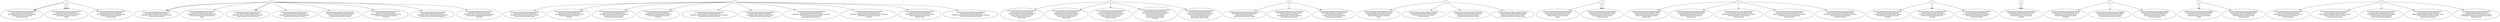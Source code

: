 digraph Dendrogram {
	1 -> "Overlord,Hatchery,Extractor,SpawningPool
,Queen,Queen,Overlord,Hatchery
,Queen,Metabolic Boost,Overlord,Overlord
,Queen,Queen,Queen,Overlord
,Overlord,Overlord"
	10 -> "Overlord,SpawningPool,Hatchery,Queen
,Extractor,Overlord,Queen,Queen
,Metabolic Boost,Overlord,Hatchery,Overlord
,Overlord,Queen,Queen"
	0 -> "Overlord,Hatchery,Extractor,SpawningPool
,Queen,Queen,Overlord,Hatchery
,Metabolic Boost,Queen,Overlord,Overlord
,Queen,Overlord,Queen,Queen
"
	0 -> "Overlord,Hatchery,Extractor,SpawningPool
,Queen,Queen,Overlord,Hatchery
,Metabolic Boost,Queen,Overlord,Overlord
,Queen,Queen,Queen,Overlord
,Overlord"
	0 -> "Overlord,Hatchery,Extractor,SpawningPool
,Queen,Queen,Overlord,Hatchery
,Metabolic Boost,Queen,Overlord,Overlord
,Queen,Queen,Queen,Overlord
,Overlord,Overlord,Overlord"
	1 -> "Overlord,Hatchery,Extractor,SpawningPool
,Queen,Queen,Overlord,Hatchery
,Queen,Metabolic Boost,Overlord,Overlord
,Queen,Queen,Queen,Overlord
,Overlord,Overlord"
	11 -> "Overlord,Hatchery,Extractor,SpawningPool
,Queen,Queen,Overlord,Hatchery
,Queen,Overlord,Overlord,RoachWarren
,Queen,Queen,Overlord,Extractor
,Roach,Roach,Roach,Roach
,Roach,Roach"
	1 -> "Overlord,Hatchery,Extractor,SpawningPool
,Queen,Queen,Overlord,Hatchery
,Queen,Metabolic Boost,Overlord,Overlord
,Queen,Queen,Queen,Overlord
,Queen"
	12 -> "Overlord,SpawningPool,Hatchery,Extractor
,RoachWarren,Queen,Overlord,Roach
,Roach,Roach,Roach,Roach
,Roach,Queen,Overlord,Ravager
"
	10 -> "Overlord,SpawningPool,Hatchery,Queen
,Extractor,Overlord,Queen,Queen
,Metabolic Boost,Queen,Overlord,Hatchery
,Overlord,Overlord,Overlord,Overlord
,Queen"
	11 -> "Overlord,Hatchery,Extractor,SpawningPool
,Queen,Queen,Overlord,Hatchery
,Queen,Queen,Overlord,RoachWarren
,Overlord,Extractor,Roach,Roach
,Roach,Roach,Roach,Roach
,Roach,Roach"
	9 -> "Overlord,Extractor,SpawningPool,Hatchery
,Queen,Metabolic Boost,Overlord,Queen
,Hatchery,Queen,Overlord,Overlord
,Queen,Overlord,Queen,Overlord
,Queen"
	9 -> "Overlord,Extractor,SpawningPool,Hatchery
,Queen,Metabolic Boost,Overlord,Queen
,Hatchery,Queen,Overlord,Queen
,Overlord,Queen"
	10 -> "Overlord,SpawningPool,Hatchery,Queen
,Extractor,Overlord,Queen,Queen
,Metabolic Boost,Overlord,Hatchery,Overlord
,Overlord,Queen,Queen"
	10 -> "Overlord,SpawningPool,Hatchery,Queen
,Extractor,Overlord,Queen,Queen
,Metabolic Boost,Overlord,Hatchery,Overlord
,Queen,Queen,Overlord,Overlord
"
	3 -> "Overlord,Hatchery,Extractor,SpawningPool
,Queen,Queen,Overlord,Metabolic Boost
,Hatchery,Queen,Overlord,Overlord
,Queen,Queen,Overlord,Queen
,Queen"
	3 -> "Overlord,Hatchery,Extractor,SpawningPool
,Queen,Queen,Overlord,Metabolic Boost
,Hatchery,Queen,Overlord,Overlord
,Queen,Queen,Overlord,Queen
,Queen,Overlord"
	10 -> "Overlord,SpawningPool,Hatchery,Queen
,Extractor,Overlord,Queen,Queen
,Overlord,Metabolic Boost,Overlord,Hatchery
,Queen,Overlord,Queen,Overlord
"
	11 -> "Overlord,Hatchery,Extractor,SpawningPool
,Overlord,Queen,Queen,Hatchery
,Queen,Overlord,RoachWarren,Overlord
,Queen,Overlord,Overlord,Roach
,Roach,Roach,Roach,Roach
,Roach,Overlord"
	7 -> "Overlord,Hatchery,Extractor,SpawningPool
,Overlord,Queen,Queen,Metabolic Boost
,Hatchery,Queen,Overlord,Overlord
,Queen,Overlord,Queen,Overlord
,Queen,Queen"
	3 -> "Overlord,Hatchery,Extractor,SpawningPool
,Queen,Queen,Overlord,Metabolic Boost
,Hatchery,Queen,Overlord,Overlord
,Queen,Queen,Overlord,Queen
,Queen,Overlord"
	3 -> "Overlord,Hatchery,Extractor,SpawningPool
,Queen,Queen,Overlord,Metabolic Boost
,Hatchery,Queen,Overlord,Overlord
,Queen,Queen,Overlord,Queen
,Queen,Overlord"
	7 -> "Overlord,Hatchery,Extractor,SpawningPool
,Overlord,Queen,Queen,Metabolic Boost
,Hatchery,Queen,Overlord,Overlord
,Hatchery,Queen,Overlord,Queen
,Queen,Queen"
	7 -> "Overlord,Hatchery,Extractor,SpawningPool
,Overlord,Queen,Queen,Metabolic Boost
,Hatchery,Overlord,Queen,Pneumatized Carapace
,Overlord,Queen,Overlord,Queen
,Overlord,Queen"
	7 -> "Overlord,Hatchery,Extractor,SpawningPool
,Overlord,Queen,Queen,Metabolic Boost
,Hatchery,Queen,Overlord,Pneumatized Carapace
,Overlord,Queen,Overlord,Queen
,Overlord,Queen"
	10 -> "Overlord,SpawningPool,Hatchery,Queen
,Extractor,Overlord,Queen,Metabolic Boost
,Overlord,Hatchery,Queen,Overlord
,Overlord,Queen,Overlord,Queen
"
	6 -> "Overlord,Hatchery,Extractor,SpawningPool
,Queen,Queen,Overlord,Hatchery
,Queen,Overlord,Metabolic Boost,Queen
,Overlord,Queen,Queen,Overlord
,Overlord"
	0 -> "Overlord,Hatchery,Extractor,SpawningPool
,Queen,Queen,Overlord,Hatchery
,Metabolic Boost,Queen,Overlord,Queen
,Overlord,Queen,Overlord,Queen
,Overlord"
	10 -> "Overlord,SpawningPool,Hatchery,Extractor
,Queen,Overlord,Queen,Queen
,Metabolic Boost,Overlord,Hatchery,Overlord
,Queen,Queen,Overlord,Overlord
,Overlord"
	1 -> "Overlord,Hatchery,Extractor,SpawningPool
,Queen,Queen,Overlord,Hatchery
,Queen,Metabolic Boost,Overlord,Overlord
,Queen,Queen,Queen,Overlord
,Queen"
	10 -> "Overlord,SpawningPool,Hatchery,Queen
,Extractor,Overlord,Queen,Queen
,Metabolic Boost,Overlord,Hatchery,Overlord
,Queen,Queen,Overlord,Overlord
"
	10 -> "Overlord,SpawningPool,Hatchery,Queen
,Extractor,Overlord,Queen,Queen
,Metabolic Boost,Overlord,Hatchery,Overlord
,Queen,Queen,Overlord,BanelingNest
"
	0 -> "Overlord,Hatchery,Extractor,SpawningPool
,Queen,Queen,Overlord,Hatchery
,Metabolic Boost,Queen,Overlord,Pneumatized Carapace
,Overlord,Queen,Overlord,Queen
"
	1 -> "Overlord,Hatchery,Extractor,SpawningPool
,Queen,Queen,Overlord,Hatchery
,Queen,Metabolic Boost,Overlord,Overlord
,Queen,Queen,Queen,Overlord
,Overlord,Queen"
	1 -> "Overlord,Hatchery,Extractor,SpawningPool
,Queen,Queen,Overlord,Hatchery
,Queen,Metabolic Boost,Overlord,Overlord
,Queen,Queen,Queen,Overlord
,Queen"
	1 -> "Overlord,Hatchery,Extractor,SpawningPool
,Queen,Queen,Overlord,Hatchery
,Queen,Metabolic Boost,Overlord,Overlord
,Queen,Queen,Queen,Overlord
,Queen"
	0 -> "Overlord,Hatchery,Extractor,SpawningPool
,Queen,Queen,Overlord,Hatchery
,Metabolic Boost,Queen,Overlord,Queen
,Overlord,Overlord,Queen,Queen
"
	4 -> "Overlord,Hatchery,Extractor,SpawningPool
,Queen,Queen,Metabolic Boost,Overlord
,Hatchery,Queen,Overlord,Queen
,Overlord,Overlord,Queen,Queen
,Overlord"
	5 -> "Overlord,Hatchery,Extractor,SpawningPool
,Queen,Queen,Overlord,Metabolic Boost
,Hatchery,Queen,Overlord,Queen
,Overlord,Overlord,Queen,Queen
,Overlord"
	9 -> "Overlord,Extractor,SpawningPool,Hatchery
,Queen,Metabolic Boost,Overlord,Queen
,Hatchery,Queen,Overlord,Queen
,Overlord,Overlord,Queen,Queen
"
	2 -> "Overlord,Hatchery,Extractor,SpawningPool
,Queen,Queen,Overlord,Metabolic Boost
,Hatchery,Queen,Overlord,Queen
,Overlord,Overlord,Queen,Overlord
,Queen"
	2 -> "Overlord,Hatchery,Extractor,SpawningPool
,Queen,Queen,Overlord,Metabolic Boost
,Hatchery,Queen,Overlord,Queen
,Overlord,Queen,Overlord,Queen
,Overlord,Queen"
	5 -> "Overlord,Hatchery,Extractor,SpawningPool
,Queen,Queen,Overlord,Metabolic Boost
,Hatchery,Queen,Overlord,Overlord
,Overlord,Queen,Queen,Overlord
"
	9 -> "Overlord,Extractor,SpawningPool,Hatchery
,Queen,Metabolic Boost,Overlord,Queen
,Queen,Overlord,Hatchery,Overlord
,Overlord,RoachWarren,Queen,Queen
"
	0 -> "Overlord,Hatchery,Extractor,SpawningPool
,Queen,Queen,Overlord,Hatchery
,Metabolic Boost,Queen,Overlord,Pneumatized Carapace
,Overlord,Queen,Queen,Overlord
,BanelingNest,RoachWarren"
	10 -> "Overlord,SpawningPool,Hatchery,Queen
,Extractor,Overlord,Queen,Queen
,Metabolic Boost,Overlord,Hatchery,Overlord
,Queen,Queen,BanelingNest,Overlord
,Overlord"
	0 -> "Overlord,Hatchery,Extractor,SpawningPool
,Queen,Queen,Overlord,Hatchery
,Metabolic Boost,Queen,Overlord,Pneumatized Carapace
,Overlord,Queen,Queen,Overlord
,Overlord"
	11 -> "Overlord,Hatchery,Extractor,SpawningPool
,Queen,Queen,Overlord,Hatchery
,Queen,Overlord,RoachWarren,Overlord
,Overlord,Queen,Roach,Roach
,Roach,Roach,Roach,Roach
,Roach,Roach,Roach,Queen
,Overlord"
	6 -> "Overlord,Hatchery,Extractor,SpawningPool
,Queen,Queen,Overlord,Hatchery
,Queen,Overlord,Metabolic Boost,Queen
,Overlord,Overlord,Queen,Queen
,Overlord"
	6 -> "Overlord,Hatchery,Extractor,SpawningPool
,Queen,Queen,Overlord,Hatchery
,Queen,Overlord,Metabolic Boost,Queen
,Overlord,Overlord,Queen,Queen
,Overlord,Overlord"
	6 -> "Overlord,Hatchery,Extractor,SpawningPool
,Queen,Queen,Overlord,Hatchery
,Queen,Overlord,Metabolic Boost,Queen
,Overlord,Overlord,Queen,Queen
,Overlord"
	11 -> "Overlord,Hatchery,Extractor,SpawningPool
,Queen,Queen,Overlord,Hatchery
,Queen,Overlord,RoachWarren,Overlord
,Overlord,Overlord,Roach,Roach
,Roach,Roach,Roach,Roach
,Roach,Roach,Roach,Roach
"
	8 -> "Overlord,Hatchery,Extractor,SpawningPool
,Overlord,Queen,Queen,Hatchery
,Metabolic Boost,Overlord,Queen,Overlord
,Queen,Overlord,Queen,Queen
,Overlord,Queen"
	0 -> "Overlord,Hatchery,Extractor,SpawningPool
,Queen,Queen,Overlord,Hatchery
,Metabolic Boost,Queen,Overlord,Overlord
,Queen,Queen,Overlord,Queen
,SporeCrawler"
	7 -> "Overlord,Hatchery,Extractor,SpawningPool
,Overlord,Queen,Queen,Metabolic Boost
,Hatchery,Overlord,Queen,Pneumatized Carapace
,Overlord,Queen,Queen,Queen
,Overlord,Overlord"
	12 -> "Overlord,SpawningPool,Extractor,Hatchery
,RoachWarren,Queen,Overlord,Roach
,Roach,Roach,Roach,Queen
,Ravager,Ravager,Overlord,Overlord
,Ravager,Overlord,Queen"
	4 -> "Overlord,Hatchery,Extractor,SpawningPool
,Queen,Queen,Metabolic Boost,Overlord
,Hatchery,Queen,Overlord,Queen
,Overlord,Overlord,Queen,Queen
,Overlord"
	2 -> "Overlord,Hatchery,Extractor,SpawningPool
,Queen,Queen,Overlord,Metabolic Boost
,Hatchery,Queen,Overlord,Queen
,Overlord,Overlord,Queen,Overlord
,Queen"
	5 -> "Overlord,Hatchery,Extractor,SpawningPool
,Queen,Queen,Overlord,Metabolic Boost
,Hatchery,Queen,Overlord,Queen
,Overlord,Overlord,Queen,Queen
,Overlord,Overlord"
	4 -> "Overlord,Hatchery,Extractor,SpawningPool
,Queen,Queen,Metabolic Boost,Overlord
,Hatchery,Queen,Overlord,Queen
,Overlord,Overlord,Queen,Queen
,Overlord"
	0 -> "Overlord,Hatchery,Extractor,SpawningPool
,Queen,Queen,Overlord,Hatchery
,Metabolic Boost,Queen,Overlord,Pneumatized Carapace
,Overlord,Queen,Queen,Overlord
"
	12 -> "Overlord,SpawningPool,Hatchery,Extractor
,RoachWarren,Queen,Overlord,Roach
,Roach,Roach,Roach,Roach
,Roach,Overlord,Ravager,Overlord
,Ravager,Queen,Ravager"
	8 -> "Overlord,Hatchery,Extractor,SpawningPool
,Overlord,Queen,Queen,Hatchery
,SporeCrawler,Metabolic Boost,Overlord,Queen
,Queen,Overlord,Overlord,Queen
,Queen,Overlord,Queen"
	8 -> "Overlord,Hatchery,Extractor,SpawningPool
,Overlord,Queen,Queen,SporeCrawler
,Hatchery,Metabolic Boost,Overlord,Queen
,Overlord,Queen,Overlord,Queen
,Queen,Overlord,BanelingNest"
	8 -> "Overlord,Hatchery,Extractor,SpawningPool
,Overlord,Queen,Queen,Hatchery
,SporeCrawler,Metabolic Boost,Overlord,Queen
,Overlord,Queen,Overlord,Queen
,Queen,Overlord,Queen"
	8 -> "Overlord,Hatchery,Extractor,SpawningPool
,Overlord,Queen,Queen,Hatchery
,Metabolic Boost,Overlord,Queen,Overlord
,Pneumatized Carapace,Overlord,Queen,Queen
,Overlord,Queen"
}
